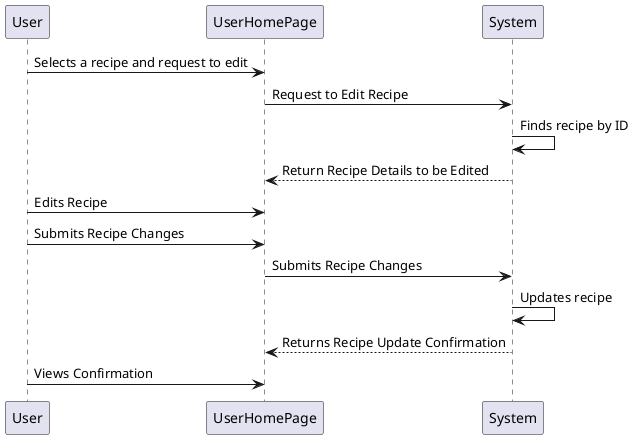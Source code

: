@startuml
                     User -> UserHomePage: Selects a recipe and request to edit
                     UserHomePage -> System: Request to Edit Recipe
                     System -> System: Finds recipe by ID
                     System --> UserHomePage: Return Recipe Details to be Edited

                     User -> UserHomePage: Edits Recipe
                     User -> UserHomePage: Submits Recipe Changes
                     UserHomePage -> System: Submits Recipe Changes

                     System -> System: Updates recipe
                     System --> UserHomePage: Returns Recipe Update Confirmation
                     User -> UserHomePage: Views Confirmation

                     @enduml